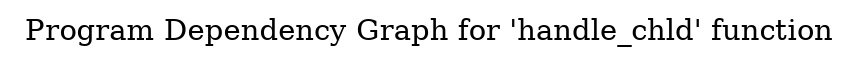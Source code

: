 digraph "Program Dependency Graph for 'handle_chld' function" {
	label="Program Dependency Graph for 'handle_chld' function";

}
